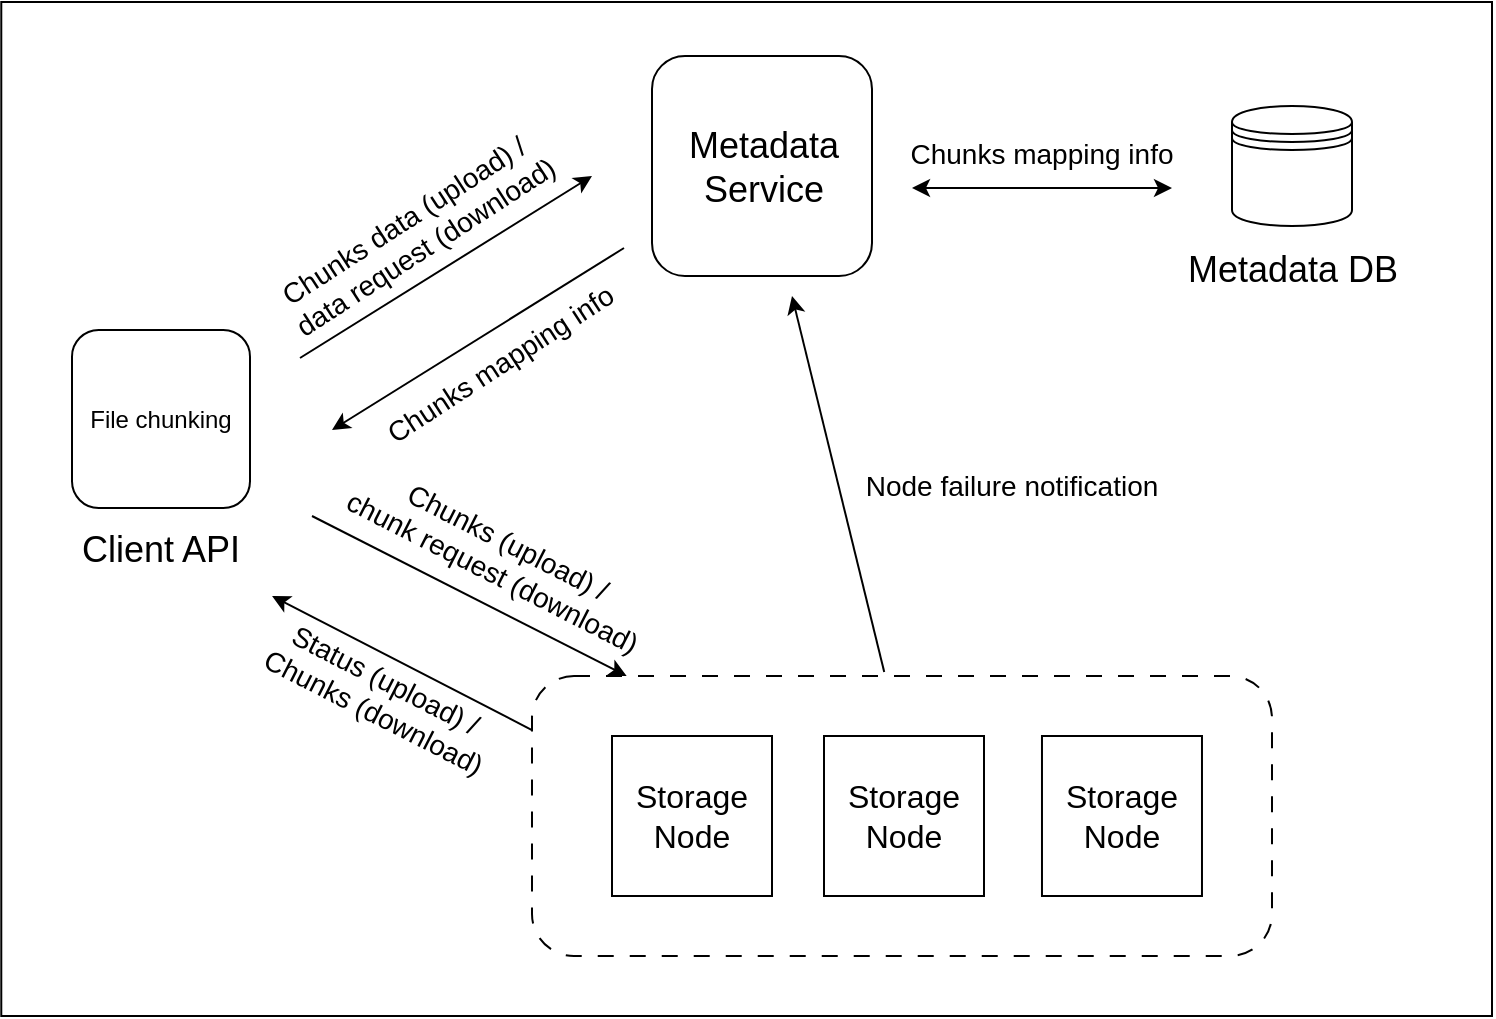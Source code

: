 <mxfile version="28.0.7">
  <diagram name="Page-1" id="Enlzoj0jW9OrRIPsBXBB">
    <mxGraphModel dx="972" dy="524" grid="1" gridSize="10" guides="1" tooltips="1" connect="1" arrows="1" fold="1" page="1" pageScale="1" pageWidth="850" pageHeight="1100" math="0" shadow="0">
      <root>
        <mxCell id="0" />
        <mxCell id="1" parent="0" />
        <mxCell id="m5_4I0K0eCY9Succet0--63" value="" style="rounded=0;whiteSpace=wrap;html=1;" vertex="1" parent="1">
          <mxGeometry x="24.64" y="133" width="745.36" height="507" as="geometry" />
        </mxCell>
        <mxCell id="m5_4I0K0eCY9Succet0--57" value="" style="rounded=1;whiteSpace=wrap;html=1;dashed=1;dashPattern=8 8;" vertex="1" parent="1">
          <mxGeometry x="290" y="470" width="370" height="140" as="geometry" />
        </mxCell>
        <mxCell id="m5_4I0K0eCY9Succet0--10" value="&lt;font style=&quot;font-size: 14px;&quot;&gt;Chunks data (upload) /&amp;nbsp;&lt;/font&gt;&lt;div&gt;&lt;font style=&quot;font-size: 14px;&quot;&gt;data request (download)&lt;/font&gt;&lt;/div&gt;" style="text;html=1;align=center;verticalAlign=middle;whiteSpace=wrap;rounded=0;rotation=-33;" vertex="1" parent="1">
          <mxGeometry x="144.64" y="228" width="174.35" height="40" as="geometry" />
        </mxCell>
        <mxCell id="m5_4I0K0eCY9Succet0--11" value="" style="endArrow=classic;html=1;rounded=0;startArrow=none;startFill=0;" edge="1" parent="1">
          <mxGeometry width="50" height="50" relative="1" as="geometry">
            <mxPoint x="174" y="311" as="sourcePoint" />
            <mxPoint x="320" y="220" as="targetPoint" />
          </mxGeometry>
        </mxCell>
        <mxCell id="m5_4I0K0eCY9Succet0--28" value="" style="endArrow=none;html=1;rounded=0;startArrow=classic;startFill=1;endFill=0;" edge="1" parent="1">
          <mxGeometry width="50" height="50" relative="1" as="geometry">
            <mxPoint x="190" y="347" as="sourcePoint" />
            <mxPoint x="336" y="256" as="targetPoint" />
          </mxGeometry>
        </mxCell>
        <mxCell id="m5_4I0K0eCY9Succet0--29" value="&lt;font style=&quot;font-size: 14px;&quot;&gt;Chunks mapping info&lt;/font&gt;" style="text;html=1;align=center;verticalAlign=middle;whiteSpace=wrap;rounded=0;rotation=-33;" vertex="1" parent="1">
          <mxGeometry x="205.02" y="293.55" width="137.98" height="40" as="geometry" />
        </mxCell>
        <mxCell id="m5_4I0K0eCY9Succet0--31" value="" style="endArrow=classic;html=1;rounded=0;startArrow=classic;startFill=1;" edge="1" parent="1">
          <mxGeometry width="50" height="50" relative="1" as="geometry">
            <mxPoint x="480" y="226" as="sourcePoint" />
            <mxPoint x="610" y="226" as="targetPoint" />
          </mxGeometry>
        </mxCell>
        <mxCell id="m5_4I0K0eCY9Succet0--32" value="&lt;font style=&quot;font-size: 14px;&quot;&gt;Chunks mapping info&lt;/font&gt;" style="text;html=1;align=center;verticalAlign=middle;whiteSpace=wrap;rounded=0;rotation=0;" vertex="1" parent="1">
          <mxGeometry x="476" y="193" width="137.98" height="31" as="geometry" />
        </mxCell>
        <mxCell id="m5_4I0K0eCY9Succet0--44" value="" style="endArrow=classic;html=1;rounded=0;startArrow=none;startFill=0;endFill=1;" edge="1" parent="1" target="m5_4I0K0eCY9Succet0--57">
          <mxGeometry width="50" height="50" relative="1" as="geometry">
            <mxPoint x="180" y="390" as="sourcePoint" />
            <mxPoint x="460" y="460" as="targetPoint" />
          </mxGeometry>
        </mxCell>
        <mxCell id="m5_4I0K0eCY9Succet0--45" value="" style="group" vertex="1" connectable="0" parent="1">
          <mxGeometry x="330" y="500" width="80" height="80" as="geometry" />
        </mxCell>
        <mxCell id="m5_4I0K0eCY9Succet0--34" value="" style="whiteSpace=wrap;html=1;aspect=fixed;" vertex="1" parent="m5_4I0K0eCY9Succet0--45">
          <mxGeometry width="80" height="80" as="geometry" />
        </mxCell>
        <mxCell id="m5_4I0K0eCY9Succet0--39" value="&lt;font style=&quot;font-size: 16px;&quot;&gt;Storage&lt;/font&gt;&lt;div&gt;&lt;font style=&quot;font-size: 16px;&quot;&gt;Node&lt;/font&gt;&lt;/div&gt;" style="text;html=1;align=center;verticalAlign=middle;whiteSpace=wrap;rounded=0;" vertex="1" parent="m5_4I0K0eCY9Succet0--45">
          <mxGeometry y="10" width="80" height="60" as="geometry" />
        </mxCell>
        <mxCell id="m5_4I0K0eCY9Succet0--46" value="" style="group" vertex="1" connectable="0" parent="1">
          <mxGeometry x="436" y="500" width="80" height="80" as="geometry" />
        </mxCell>
        <mxCell id="m5_4I0K0eCY9Succet0--40" value="" style="whiteSpace=wrap;html=1;aspect=fixed;" vertex="1" parent="m5_4I0K0eCY9Succet0--46">
          <mxGeometry width="80" height="80" as="geometry" />
        </mxCell>
        <mxCell id="m5_4I0K0eCY9Succet0--41" value="&lt;font style=&quot;font-size: 16px;&quot;&gt;Storage&lt;/font&gt;&lt;div&gt;&lt;font style=&quot;font-size: 16px;&quot;&gt;Node&lt;/font&gt;&lt;/div&gt;" style="text;html=1;align=center;verticalAlign=middle;whiteSpace=wrap;rounded=0;" vertex="1" parent="m5_4I0K0eCY9Succet0--46">
          <mxGeometry y="10" width="80" height="60" as="geometry" />
        </mxCell>
        <mxCell id="m5_4I0K0eCY9Succet0--47" value="" style="group" vertex="1" connectable="0" parent="1">
          <mxGeometry x="544.99" y="500" width="80" height="80" as="geometry" />
        </mxCell>
        <mxCell id="m5_4I0K0eCY9Succet0--42" value="" style="whiteSpace=wrap;html=1;aspect=fixed;" vertex="1" parent="m5_4I0K0eCY9Succet0--47">
          <mxGeometry width="80" height="80" as="geometry" />
        </mxCell>
        <mxCell id="m5_4I0K0eCY9Succet0--43" value="&lt;font style=&quot;font-size: 16px;&quot;&gt;Storage&lt;/font&gt;&lt;div&gt;&lt;font style=&quot;font-size: 16px;&quot;&gt;Node&lt;/font&gt;&lt;/div&gt;" style="text;html=1;align=center;verticalAlign=middle;whiteSpace=wrap;rounded=0;" vertex="1" parent="m5_4I0K0eCY9Succet0--47">
          <mxGeometry y="10" width="80" height="60" as="geometry" />
        </mxCell>
        <mxCell id="m5_4I0K0eCY9Succet0--49" value="" style="group" vertex="1" connectable="0" parent="1">
          <mxGeometry x="346" y="160" width="120" height="110" as="geometry" />
        </mxCell>
        <mxCell id="m5_4I0K0eCY9Succet0--8" value="" style="whiteSpace=wrap;html=1;aspect=fixed;rounded=1;" vertex="1" parent="m5_4I0K0eCY9Succet0--49">
          <mxGeometry x="4" width="110" height="110" as="geometry" />
        </mxCell>
        <mxCell id="m5_4I0K0eCY9Succet0--9" value="&lt;font style=&quot;font-size: 18px;&quot;&gt;Metadata&lt;/font&gt;&lt;div&gt;&lt;font style=&quot;font-size: 18px;&quot;&gt;Service&lt;/font&gt;&lt;/div&gt;" style="text;html=1;align=center;verticalAlign=middle;whiteSpace=wrap;rounded=0;" vertex="1" parent="m5_4I0K0eCY9Succet0--49">
          <mxGeometry y="16" width="120" height="80" as="geometry" />
        </mxCell>
        <mxCell id="m5_4I0K0eCY9Succet0--50" value="" style="group" vertex="1" connectable="0" parent="1">
          <mxGeometry x="605" y="185" width="130" height="100" as="geometry" />
        </mxCell>
        <mxCell id="m5_4I0K0eCY9Succet0--30" value="" style="shape=datastore;whiteSpace=wrap;html=1;" vertex="1" parent="m5_4I0K0eCY9Succet0--50">
          <mxGeometry x="35" width="60" height="60" as="geometry" />
        </mxCell>
        <mxCell id="m5_4I0K0eCY9Succet0--33" value="&lt;font style=&quot;font-size: 18px;&quot;&gt;Metadata DB&lt;/font&gt;" style="text;strokeColor=none;fillColor=none;html=1;fontSize=24;fontStyle=0;verticalAlign=middle;align=center;" vertex="1" parent="m5_4I0K0eCY9Succet0--50">
          <mxGeometry y="60" width="130" height="40" as="geometry" />
        </mxCell>
        <mxCell id="m5_4I0K0eCY9Succet0--56" value="" style="group;rounded=1;" vertex="1" connectable="0" parent="1">
          <mxGeometry x="39" y="297" width="130" height="128" as="geometry" />
        </mxCell>
        <mxCell id="m5_4I0K0eCY9Succet0--4" value="&lt;font style=&quot;font-size: 18px;&quot;&gt;Client API&lt;/font&gt;" style="text;strokeColor=none;fillColor=none;html=1;fontSize=24;fontStyle=0;verticalAlign=middle;align=center;" vertex="1" parent="m5_4I0K0eCY9Succet0--56">
          <mxGeometry y="88" width="130" height="40" as="geometry" />
        </mxCell>
        <mxCell id="m5_4I0K0eCY9Succet0--55" value="File chunking" style="whiteSpace=wrap;html=1;aspect=fixed;rounded=1;" vertex="1" parent="m5_4I0K0eCY9Succet0--56">
          <mxGeometry x="21" width="89" height="89" as="geometry" />
        </mxCell>
        <mxCell id="m5_4I0K0eCY9Succet0--58" value="&lt;font style=&quot;font-size: 14px;&quot;&gt;Chunks (upload) /&lt;/font&gt;&lt;div&gt;&lt;font style=&quot;font-size: 14px;&quot;&gt;chunk request (download)&lt;/font&gt;&lt;/div&gt;" style="text;html=1;align=center;verticalAlign=middle;whiteSpace=wrap;rounded=0;rotation=27;" vertex="1" parent="1">
          <mxGeometry x="178.51" y="390" width="190.99" height="40" as="geometry" />
        </mxCell>
        <mxCell id="m5_4I0K0eCY9Succet0--59" value="" style="endArrow=classic;html=1;rounded=0;entryX=0.931;entryY=1.125;entryDx=0;entryDy=0;entryPerimeter=0;exitX=0;exitY=0.193;exitDx=0;exitDy=0;exitPerimeter=0;" edge="1" parent="1" source="m5_4I0K0eCY9Succet0--57" target="m5_4I0K0eCY9Succet0--4">
          <mxGeometry width="50" height="50" relative="1" as="geometry">
            <mxPoint x="280" y="510" as="sourcePoint" />
            <mxPoint x="276.57" y="493" as="targetPoint" />
          </mxGeometry>
        </mxCell>
        <mxCell id="m5_4I0K0eCY9Succet0--60" value="&lt;font style=&quot;font-size: 14px;&quot;&gt;Status (upload) /&amp;nbsp;&lt;/font&gt;&lt;div&gt;&lt;font style=&quot;font-size: 14px;&quot;&gt;Chunks (download)&lt;/font&gt;&lt;/div&gt;" style="text;html=1;align=center;verticalAlign=middle;whiteSpace=wrap;rounded=0;rotation=27;" vertex="1" parent="1">
          <mxGeometry x="144.64" y="460" width="140" height="40" as="geometry" />
        </mxCell>
        <mxCell id="m5_4I0K0eCY9Succet0--61" value="" style="endArrow=classic;html=1;rounded=0;exitX=0.476;exitY=-0.014;exitDx=0;exitDy=0;exitPerimeter=0;" edge="1" parent="1" source="m5_4I0K0eCY9Succet0--57">
          <mxGeometry width="50" height="50" relative="1" as="geometry">
            <mxPoint x="360" y="460" as="sourcePoint" />
            <mxPoint x="420" y="280" as="targetPoint" />
          </mxGeometry>
        </mxCell>
        <mxCell id="m5_4I0K0eCY9Succet0--62" value="Node failure notification" style="text;html=1;align=center;verticalAlign=middle;whiteSpace=wrap;rounded=0;fontSize=14;" vertex="1" parent="1">
          <mxGeometry x="450" y="360" width="160" height="30" as="geometry" />
        </mxCell>
      </root>
    </mxGraphModel>
  </diagram>
</mxfile>
